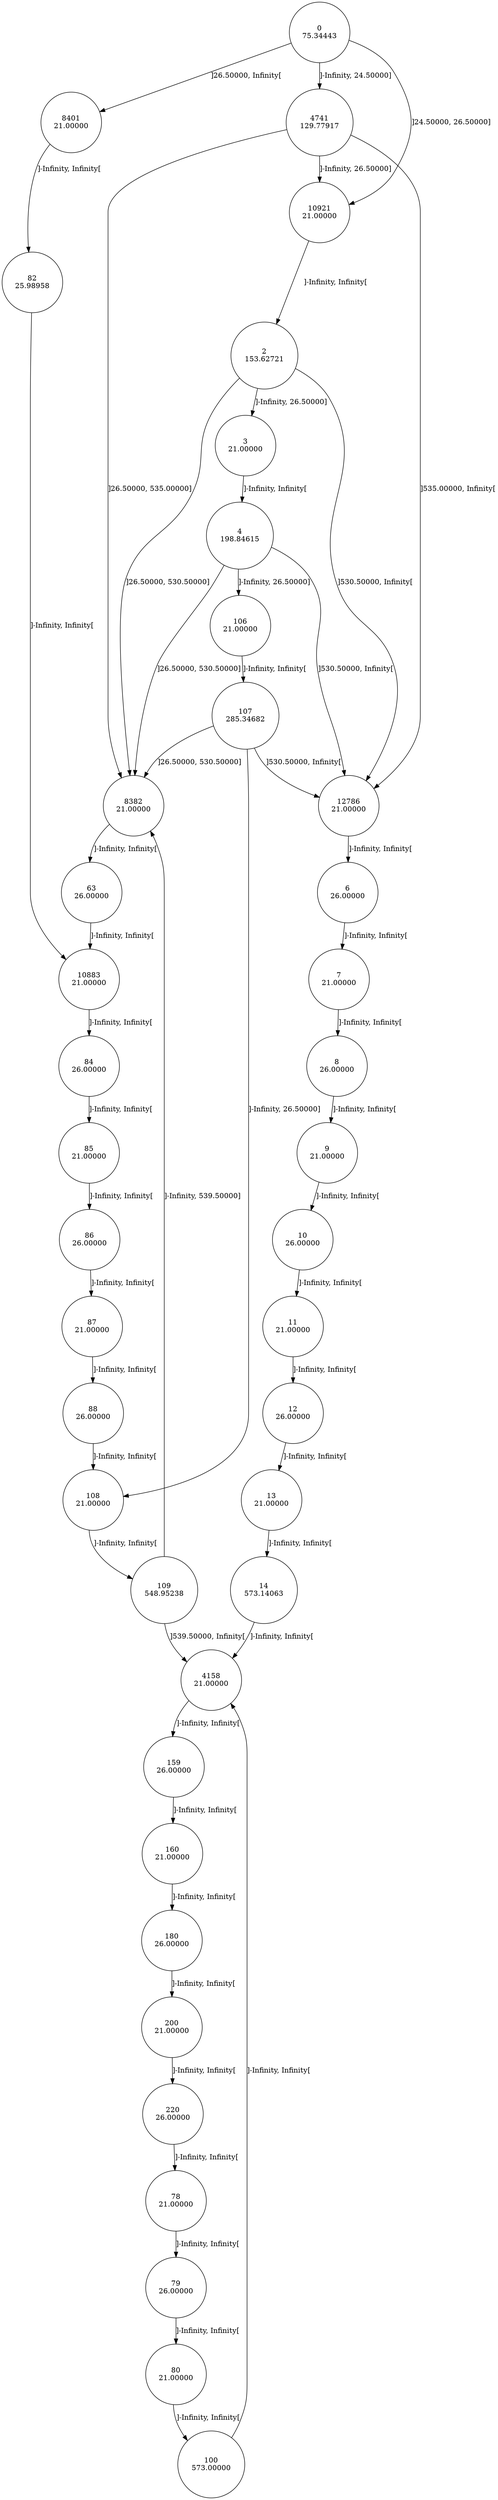 digraph DFA {
0 [shape=circle, label="0\n75.34443"];
	0 -> 4741 [label="]-Infinity, 24.50000]"];
	0 -> 10921 [label="]24.50000, 26.50000]"];
	0 -> 8401 [label="]26.50000, Infinity["];
8401 [shape=circle, label="8401\n21.00000"];
	8401 -> 82 [label="]-Infinity, Infinity["];
82 [shape=circle, label="82\n25.98958"];
	82 -> 10883 [label="]-Infinity, Infinity["];
10883 [shape=circle, label="10883\n21.00000"];
	10883 -> 84 [label="]-Infinity, Infinity["];
84 [shape=circle, label="84\n26.00000"];
	84 -> 85 [label="]-Infinity, Infinity["];
85 [shape=circle, label="85\n21.00000"];
	85 -> 86 [label="]-Infinity, Infinity["];
86 [shape=circle, label="86\n26.00000"];
	86 -> 87 [label="]-Infinity, Infinity["];
87 [shape=circle, label="87\n21.00000"];
	87 -> 88 [label="]-Infinity, Infinity["];
88 [shape=circle, label="88\n26.00000"];
	88 -> 108 [label="]-Infinity, Infinity["];
108 [shape=circle, label="108\n21.00000"];
	108 -> 109 [label="]-Infinity, Infinity["];
109 [shape=circle, label="109\n548.95238"];
	109 -> 8382 [label="]-Infinity, 539.50000]"];
	109 -> 4158 [label="]539.50000, Infinity["];
4158 [shape=circle, label="4158\n21.00000"];
	4158 -> 159 [label="]-Infinity, Infinity["];
159 [shape=circle, label="159\n26.00000"];
	159 -> 160 [label="]-Infinity, Infinity["];
160 [shape=circle, label="160\n21.00000"];
	160 -> 180 [label="]-Infinity, Infinity["];
180 [shape=circle, label="180\n26.00000"];
	180 -> 200 [label="]-Infinity, Infinity["];
200 [shape=circle, label="200\n21.00000"];
	200 -> 220 [label="]-Infinity, Infinity["];
220 [shape=circle, label="220\n26.00000"];
	220 -> 78 [label="]-Infinity, Infinity["];
78 [shape=circle, label="78\n21.00000"];
	78 -> 79 [label="]-Infinity, Infinity["];
79 [shape=circle, label="79\n26.00000"];
	79 -> 80 [label="]-Infinity, Infinity["];
80 [shape=circle, label="80\n21.00000"];
	80 -> 100 [label="]-Infinity, Infinity["];
100 [shape=circle, label="100\n573.00000"];
	100 -> 4158 [label="]-Infinity, Infinity["];
8382 [shape=circle, label="8382\n21.00000"];
	8382 -> 63 [label="]-Infinity, Infinity["];
63 [shape=circle, label="63\n26.00000"];
	63 -> 10883 [label="]-Infinity, Infinity["];
10921 [shape=circle, label="10921\n21.00000"];
	10921 -> 2 [label="]-Infinity, Infinity["];
2 [shape=circle, label="2\n153.62721"];
	2 -> 3 [label="]-Infinity, 26.50000]"];
	2 -> 8382 [label="]26.50000, 530.50000]"];
	2 -> 12786 [label="]530.50000, Infinity["];
12786 [shape=circle, label="12786\n21.00000"];
	12786 -> 6 [label="]-Infinity, Infinity["];
6 [shape=circle, label="6\n26.00000"];
	6 -> 7 [label="]-Infinity, Infinity["];
7 [shape=circle, label="7\n21.00000"];
	7 -> 8 [label="]-Infinity, Infinity["];
8 [shape=circle, label="8\n26.00000"];
	8 -> 9 [label="]-Infinity, Infinity["];
9 [shape=circle, label="9\n21.00000"];
	9 -> 10 [label="]-Infinity, Infinity["];
10 [shape=circle, label="10\n26.00000"];
	10 -> 11 [label="]-Infinity, Infinity["];
11 [shape=circle, label="11\n21.00000"];
	11 -> 12 [label="]-Infinity, Infinity["];
12 [shape=circle, label="12\n26.00000"];
	12 -> 13 [label="]-Infinity, Infinity["];
13 [shape=circle, label="13\n21.00000"];
	13 -> 14 [label="]-Infinity, Infinity["];
14 [shape=circle, label="14\n573.14063"];
	14 -> 4158 [label="]-Infinity, Infinity["];
3 [shape=circle, label="3\n21.00000"];
	3 -> 4 [label="]-Infinity, Infinity["];
4 [shape=circle, label="4\n198.84615"];
	4 -> 106 [label="]-Infinity, 26.50000]"];
	4 -> 8382 [label="]26.50000, 530.50000]"];
	4 -> 12786 [label="]530.50000, Infinity["];
106 [shape=circle, label="106\n21.00000"];
	106 -> 107 [label="]-Infinity, Infinity["];
107 [shape=circle, label="107\n285.34682"];
	107 -> 108 [label="]-Infinity, 26.50000]"];
	107 -> 8382 [label="]26.50000, 530.50000]"];
	107 -> 12786 [label="]530.50000, Infinity["];
4741 [shape=circle, label="4741\n129.77917"];
	4741 -> 10921 [label="]-Infinity, 26.50000]"];
	4741 -> 8382 [label="]26.50000, 535.00000]"];
	4741 -> 12786 [label="]535.00000, Infinity["];
}